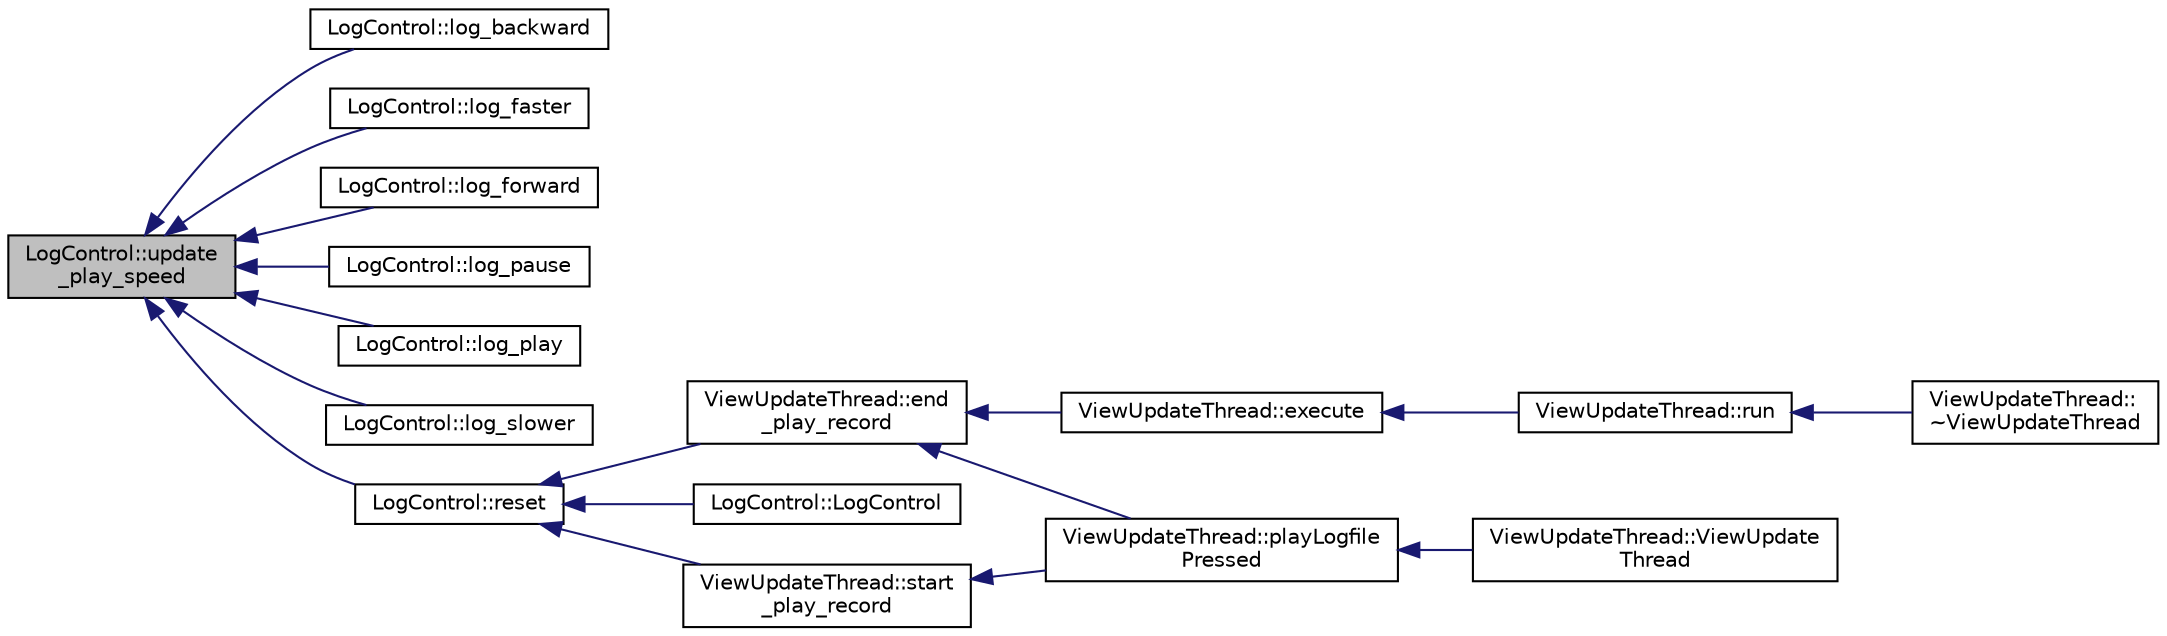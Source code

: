 digraph "LogControl::update_play_speed"
{
 // INTERACTIVE_SVG=YES
  edge [fontname="Helvetica",fontsize="10",labelfontname="Helvetica",labelfontsize="10"];
  node [fontname="Helvetica",fontsize="10",shape=record];
  rankdir="LR";
  Node1 [label="LogControl::update\l_play_speed",height=0.2,width=0.4,color="black", fillcolor="grey75", style="filled", fontcolor="black"];
  Node1 -> Node2 [dir="back",color="midnightblue",fontsize="10",style="solid",fontname="Helvetica"];
  Node2 [label="LogControl::log_backward",height=0.2,width=0.4,color="black", fillcolor="white", style="filled",URL="$d5/d0b/class_log_control.html#a79e7e2a6c6d9b748b9a17100ba7b77b1"];
  Node1 -> Node3 [dir="back",color="midnightblue",fontsize="10",style="solid",fontname="Helvetica"];
  Node3 [label="LogControl::log_faster",height=0.2,width=0.4,color="black", fillcolor="white", style="filled",URL="$d5/d0b/class_log_control.html#ad7b0e679d9d9043be4a1abfc4c47c81e"];
  Node1 -> Node4 [dir="back",color="midnightblue",fontsize="10",style="solid",fontname="Helvetica"];
  Node4 [label="LogControl::log_forward",height=0.2,width=0.4,color="black", fillcolor="white", style="filled",URL="$d5/d0b/class_log_control.html#a9994920a5248857dcac18affdf72497b"];
  Node1 -> Node5 [dir="back",color="midnightblue",fontsize="10",style="solid",fontname="Helvetica"];
  Node5 [label="LogControl::log_pause",height=0.2,width=0.4,color="black", fillcolor="white", style="filled",URL="$d5/d0b/class_log_control.html#a4965da3ef33207aba3c0c002d8d77c83"];
  Node1 -> Node6 [dir="back",color="midnightblue",fontsize="10",style="solid",fontname="Helvetica"];
  Node6 [label="LogControl::log_play",height=0.2,width=0.4,color="black", fillcolor="white", style="filled",URL="$d5/d0b/class_log_control.html#a2d5737ebfb790e8fe2b57b25a8d17961"];
  Node1 -> Node7 [dir="back",color="midnightblue",fontsize="10",style="solid",fontname="Helvetica"];
  Node7 [label="LogControl::log_slower",height=0.2,width=0.4,color="black", fillcolor="white", style="filled",URL="$d5/d0b/class_log_control.html#aa9e019cec979dda79765d6ffa7fffebd"];
  Node1 -> Node8 [dir="back",color="midnightblue",fontsize="10",style="solid",fontname="Helvetica"];
  Node8 [label="LogControl::reset",height=0.2,width=0.4,color="black", fillcolor="white", style="filled",URL="$d5/d0b/class_log_control.html#a2192a5f4f176f68b55c776365b047a16"];
  Node8 -> Node9 [dir="back",color="midnightblue",fontsize="10",style="solid",fontname="Helvetica"];
  Node9 [label="ViewUpdateThread::end\l_play_record",height=0.2,width=0.4,color="black", fillcolor="white", style="filled",URL="$d8/db5/class_view_update_thread.html#a78be31a0b123cada7c4cea395f8c6ee4"];
  Node9 -> Node10 [dir="back",color="midnightblue",fontsize="10",style="solid",fontname="Helvetica"];
  Node10 [label="ViewUpdateThread::execute",height=0.2,width=0.4,color="black", fillcolor="white", style="filled",URL="$d8/db5/class_view_update_thread.html#a606f4d8b9f859fbb81c0bb1fda745f24"];
  Node10 -> Node11 [dir="back",color="midnightblue",fontsize="10",style="solid",fontname="Helvetica"];
  Node11 [label="ViewUpdateThread::run",height=0.2,width=0.4,color="black", fillcolor="white", style="filled",URL="$d8/db5/class_view_update_thread.html#a65149d2f3d7e9bc31fc7dbc4e57ff8fe"];
  Node11 -> Node12 [dir="back",color="midnightblue",fontsize="10",style="solid",fontname="Helvetica"];
  Node12 [label="ViewUpdateThread::\l~ViewUpdateThread",height=0.2,width=0.4,color="black", fillcolor="white", style="filled",URL="$d8/db5/class_view_update_thread.html#a5f58683f22999158962e267fcac842a2"];
  Node9 -> Node13 [dir="back",color="midnightblue",fontsize="10",style="solid",fontname="Helvetica"];
  Node13 [label="ViewUpdateThread::playLogfile\lPressed",height=0.2,width=0.4,color="black", fillcolor="white", style="filled",URL="$d8/db5/class_view_update_thread.html#aaebb8d0af97137c9ec6147819ab304ed"];
  Node13 -> Node14 [dir="back",color="midnightblue",fontsize="10",style="solid",fontname="Helvetica"];
  Node14 [label="ViewUpdateThread::ViewUpdate\lThread",height=0.2,width=0.4,color="black", fillcolor="white", style="filled",URL="$d8/db5/class_view_update_thread.html#a39177c92f69911f0dba02dfe627e393c"];
  Node8 -> Node15 [dir="back",color="midnightblue",fontsize="10",style="solid",fontname="Helvetica"];
  Node15 [label="LogControl::LogControl",height=0.2,width=0.4,color="black", fillcolor="white", style="filled",URL="$d5/d0b/class_log_control.html#a6a4354c821e74429cc537a566e6b3ad2"];
  Node8 -> Node16 [dir="back",color="midnightblue",fontsize="10",style="solid",fontname="Helvetica"];
  Node16 [label="ViewUpdateThread::start\l_play_record",height=0.2,width=0.4,color="black", fillcolor="white", style="filled",URL="$d8/db5/class_view_update_thread.html#a3aacf2cbde4a2c248b9ee2ccd6cb9299"];
  Node16 -> Node13 [dir="back",color="midnightblue",fontsize="10",style="solid",fontname="Helvetica"];
}
